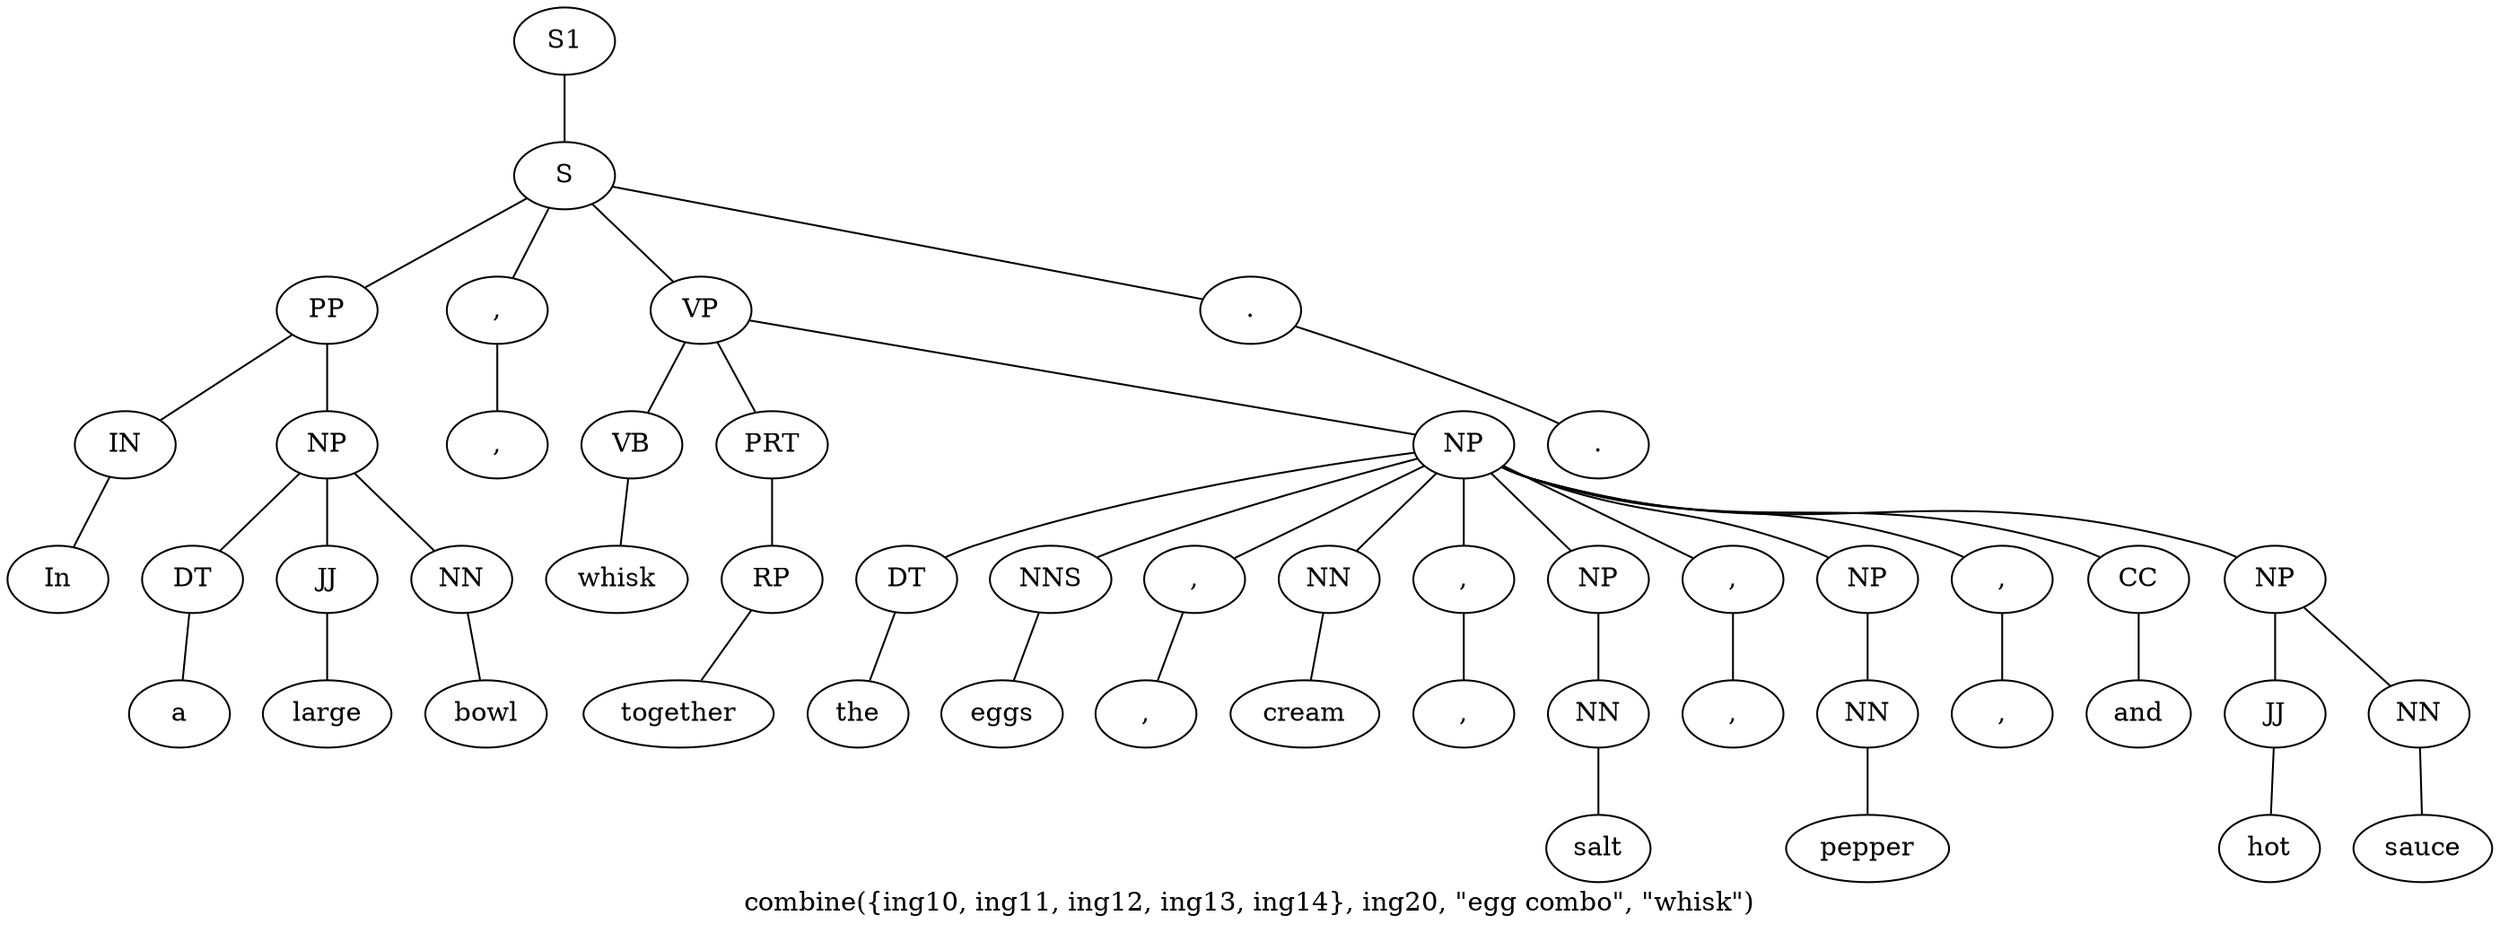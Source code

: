 graph SyntaxGraph {
	label = "combine({ing10, ing11, ing12, ing13, ing14}, ing20, \"egg combo\", \"whisk\")";
	Node0 [label="S1"];
	Node1 [label="S"];
	Node2 [label="PP"];
	Node3 [label="IN"];
	Node4 [label="In"];
	Node5 [label="NP"];
	Node6 [label="DT"];
	Node7 [label="a"];
	Node8 [label="JJ"];
	Node9 [label="large"];
	Node10 [label="NN"];
	Node11 [label="bowl"];
	Node12 [label=","];
	Node13 [label=","];
	Node14 [label="VP"];
	Node15 [label="VB"];
	Node16 [label="whisk"];
	Node17 [label="PRT"];
	Node18 [label="RP"];
	Node19 [label="together"];
	Node20 [label="NP"];
	Node21 [label="DT"];
	Node22 [label="the"];
	Node23 [label="NNS"];
	Node24 [label="eggs"];
	Node25 [label=","];
	Node26 [label=","];
	Node27 [label="NN"];
	Node28 [label="cream"];
	Node29 [label=","];
	Node30 [label=","];
	Node31 [label="NP"];
	Node32 [label="NN"];
	Node33 [label="salt"];
	Node34 [label=","];
	Node35 [label=","];
	Node36 [label="NP"];
	Node37 [label="NN"];
	Node38 [label="pepper"];
	Node39 [label=","];
	Node40 [label=","];
	Node41 [label="CC"];
	Node42 [label="and"];
	Node43 [label="NP"];
	Node44 [label="JJ"];
	Node45 [label="hot"];
	Node46 [label="NN"];
	Node47 [label="sauce"];
	Node48 [label="."];
	Node49 [label="."];

	Node0 -- Node1;
	Node1 -- Node2;
	Node1 -- Node12;
	Node1 -- Node14;
	Node1 -- Node48;
	Node2 -- Node3;
	Node2 -- Node5;
	Node3 -- Node4;
	Node5 -- Node6;
	Node5 -- Node8;
	Node5 -- Node10;
	Node6 -- Node7;
	Node8 -- Node9;
	Node10 -- Node11;
	Node12 -- Node13;
	Node14 -- Node15;
	Node14 -- Node17;
	Node14 -- Node20;
	Node15 -- Node16;
	Node17 -- Node18;
	Node18 -- Node19;
	Node20 -- Node21;
	Node20 -- Node23;
	Node20 -- Node25;
	Node20 -- Node27;
	Node20 -- Node29;
	Node20 -- Node31;
	Node20 -- Node34;
	Node20 -- Node36;
	Node20 -- Node39;
	Node20 -- Node41;
	Node20 -- Node43;
	Node21 -- Node22;
	Node23 -- Node24;
	Node25 -- Node26;
	Node27 -- Node28;
	Node29 -- Node30;
	Node31 -- Node32;
	Node32 -- Node33;
	Node34 -- Node35;
	Node36 -- Node37;
	Node37 -- Node38;
	Node39 -- Node40;
	Node41 -- Node42;
	Node43 -- Node44;
	Node43 -- Node46;
	Node44 -- Node45;
	Node46 -- Node47;
	Node48 -- Node49;
}
